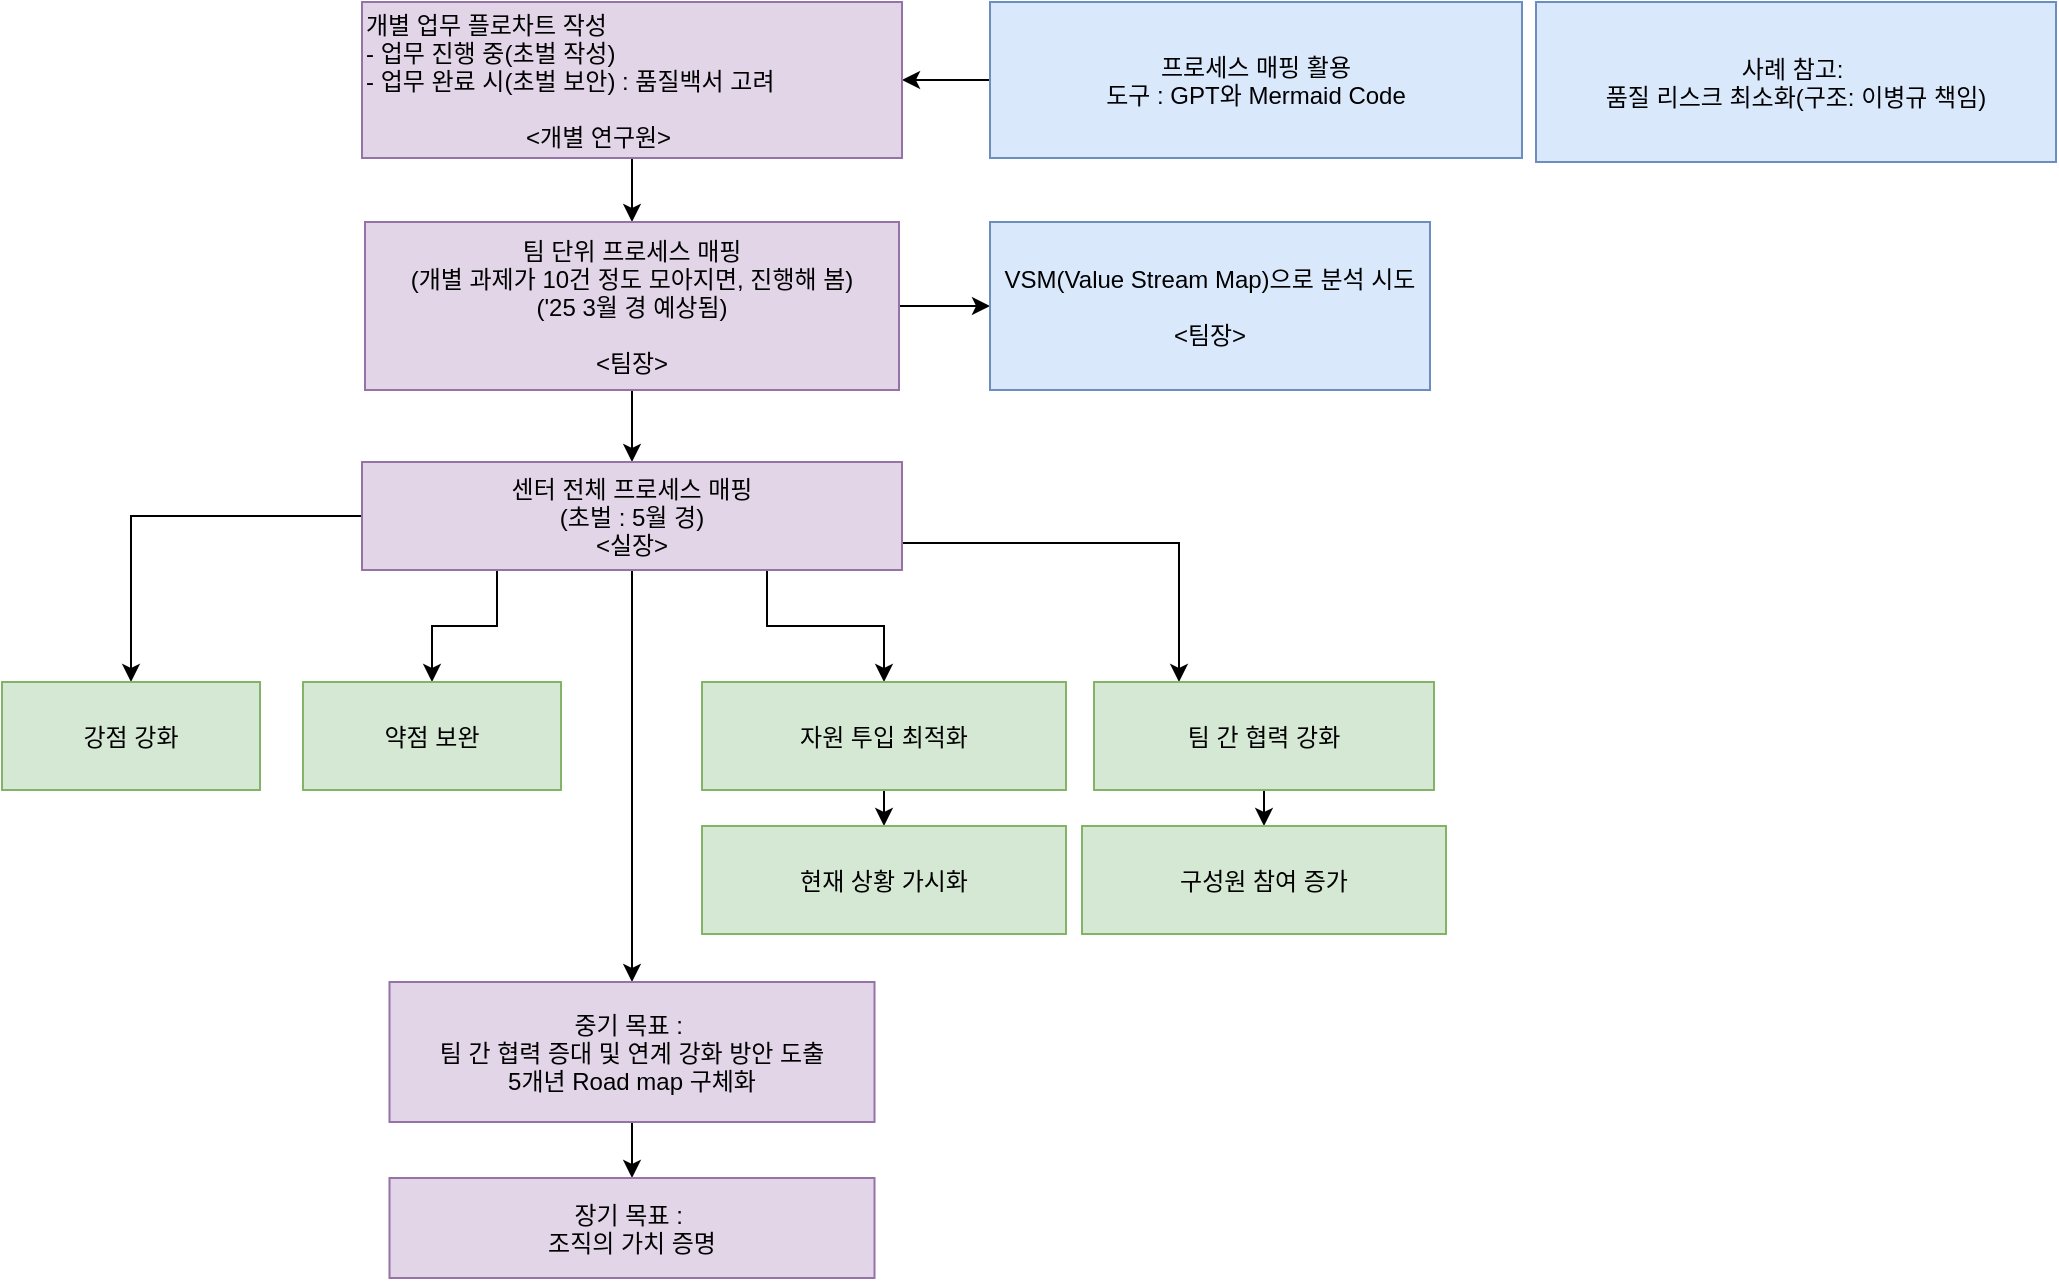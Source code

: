 <mxfile version="26.0.4">
  <diagram name="페이지-1" id="sv2N6qxOZAtlVDRyEEXY">
    <mxGraphModel dx="1434" dy="866" grid="1" gridSize="10" guides="1" tooltips="1" connect="1" arrows="1" fold="1" page="1" pageScale="1" pageWidth="827" pageHeight="1169" math="0" shadow="0">
      <root>
        <mxCell id="0" />
        <mxCell id="1" parent="0" />
        <mxCell id="cUledtLy-DvFWvWRXGEA-92" style="edgeStyle=none;rounded=0;orthogonalLoop=1;jettySize=auto;html=1;exitX=0;exitY=0.5;exitDx=0;exitDy=0;entryX=1;entryY=0.5;entryDx=0;entryDy=0;" edge="1" parent="1" source="cUledtLy-DvFWvWRXGEA-40" target="cUledtLy-DvFWvWRXGEA-41">
          <mxGeometry relative="1" as="geometry" />
        </mxCell>
        <mxCell id="cUledtLy-DvFWvWRXGEA-40" value="프로세스 매핑 활용&#xa;도구 : GPT와 Mermaid Code" style="fillColor=#dae8fc;strokeColor=#6c8ebf;" vertex="1" parent="1">
          <mxGeometry x="1074" y="340" width="266" height="78" as="geometry" />
        </mxCell>
        <mxCell id="cUledtLy-DvFWvWRXGEA-77" style="edgeStyle=orthogonalEdgeStyle;rounded=0;orthogonalLoop=1;jettySize=auto;html=1;exitX=0.5;exitY=1;exitDx=0;exitDy=0;entryX=0.5;entryY=0;entryDx=0;entryDy=0;" edge="1" parent="1" source="cUledtLy-DvFWvWRXGEA-41" target="cUledtLy-DvFWvWRXGEA-42">
          <mxGeometry relative="1" as="geometry" />
        </mxCell>
        <mxCell id="cUledtLy-DvFWvWRXGEA-41" value="개별 업무 플로차트 작성&#xa;- 업무 진행 중(초벌 작성)&#xa;- 업무 완료 시(초벌 보안) : 품질백서 고려&#xa;&#xa;                        &lt;개별 연구원&gt;" style="fillColor=#e1d5e7;strokeColor=#9673a6;align=left;" vertex="1" parent="1">
          <mxGeometry x="760" y="340" width="270" height="78" as="geometry" />
        </mxCell>
        <mxCell id="cUledtLy-DvFWvWRXGEA-78" style="edgeStyle=orthogonalEdgeStyle;rounded=0;orthogonalLoop=1;jettySize=auto;html=1;exitX=1;exitY=0.5;exitDx=0;exitDy=0;entryX=0;entryY=0.5;entryDx=0;entryDy=0;" edge="1" parent="1" source="cUledtLy-DvFWvWRXGEA-42" target="cUledtLy-DvFWvWRXGEA-51">
          <mxGeometry relative="1" as="geometry" />
        </mxCell>
        <mxCell id="cUledtLy-DvFWvWRXGEA-79" style="edgeStyle=orthogonalEdgeStyle;rounded=0;orthogonalLoop=1;jettySize=auto;html=1;exitX=0.5;exitY=1;exitDx=0;exitDy=0;" edge="1" parent="1" source="cUledtLy-DvFWvWRXGEA-42" target="cUledtLy-DvFWvWRXGEA-43">
          <mxGeometry relative="1" as="geometry" />
        </mxCell>
        <mxCell id="cUledtLy-DvFWvWRXGEA-42" value="팀 단위 프로세스 매핑&#xa;(개별 과제가 10건 정도 모아지면, 진행해 봄)&#xa;(&#39;25 3월 경 예상됨)&#xa;&#xa;&lt;팀장&gt;" style="fillColor=#e1d5e7;strokeColor=#9673a6;" vertex="1" parent="1">
          <mxGeometry x="761.5" y="450" width="267" height="84" as="geometry" />
        </mxCell>
        <mxCell id="cUledtLy-DvFWvWRXGEA-80" style="edgeStyle=orthogonalEdgeStyle;rounded=0;orthogonalLoop=1;jettySize=auto;html=1;exitX=0;exitY=0.5;exitDx=0;exitDy=0;entryX=0.5;entryY=0;entryDx=0;entryDy=0;" edge="1" parent="1" source="cUledtLy-DvFWvWRXGEA-43" target="cUledtLy-DvFWvWRXGEA-45">
          <mxGeometry relative="1" as="geometry" />
        </mxCell>
        <mxCell id="cUledtLy-DvFWvWRXGEA-81" style="edgeStyle=orthogonalEdgeStyle;rounded=0;orthogonalLoop=1;jettySize=auto;html=1;exitX=0.25;exitY=1;exitDx=0;exitDy=0;" edge="1" parent="1" source="cUledtLy-DvFWvWRXGEA-43" target="cUledtLy-DvFWvWRXGEA-46">
          <mxGeometry relative="1" as="geometry" />
        </mxCell>
        <mxCell id="cUledtLy-DvFWvWRXGEA-82" style="edgeStyle=orthogonalEdgeStyle;rounded=0;orthogonalLoop=1;jettySize=auto;html=1;exitX=0.75;exitY=1;exitDx=0;exitDy=0;" edge="1" parent="1" source="cUledtLy-DvFWvWRXGEA-43" target="cUledtLy-DvFWvWRXGEA-47">
          <mxGeometry relative="1" as="geometry" />
        </mxCell>
        <mxCell id="cUledtLy-DvFWvWRXGEA-83" style="edgeStyle=orthogonalEdgeStyle;rounded=0;orthogonalLoop=1;jettySize=auto;html=1;exitX=1;exitY=0.75;exitDx=0;exitDy=0;entryX=0.25;entryY=0;entryDx=0;entryDy=0;" edge="1" parent="1" source="cUledtLy-DvFWvWRXGEA-43" target="cUledtLy-DvFWvWRXGEA-48">
          <mxGeometry relative="1" as="geometry" />
        </mxCell>
        <mxCell id="cUledtLy-DvFWvWRXGEA-93" style="edgeStyle=none;rounded=0;orthogonalLoop=1;jettySize=auto;html=1;exitX=0.5;exitY=1;exitDx=0;exitDy=0;" edge="1" parent="1" source="cUledtLy-DvFWvWRXGEA-43" target="cUledtLy-DvFWvWRXGEA-55">
          <mxGeometry relative="1" as="geometry" />
        </mxCell>
        <mxCell id="cUledtLy-DvFWvWRXGEA-43" value="센터 전체 프로세스 매핑&#xa;(초벌 : 5월 경)&#xa;&lt;실장&gt;" style="fillColor=#e1d5e7;strokeColor=#9673a6;" vertex="1" parent="1">
          <mxGeometry x="760" y="570" width="270" height="54" as="geometry" />
        </mxCell>
        <mxCell id="cUledtLy-DvFWvWRXGEA-45" value="강점 강화" style="fillColor=#d5e8d4;strokeColor=#82b366;" vertex="1" parent="1">
          <mxGeometry x="580" y="680" width="129" height="54" as="geometry" />
        </mxCell>
        <mxCell id="cUledtLy-DvFWvWRXGEA-46" value="약점 보완" style="fillColor=#d5e8d4;strokeColor=#82b366;" vertex="1" parent="1">
          <mxGeometry x="730.5" y="680" width="129" height="54" as="geometry" />
        </mxCell>
        <mxCell id="cUledtLy-DvFWvWRXGEA-85" style="edgeStyle=orthogonalEdgeStyle;rounded=0;orthogonalLoop=1;jettySize=auto;html=1;exitX=0.5;exitY=1;exitDx=0;exitDy=0;entryX=0.5;entryY=0;entryDx=0;entryDy=0;" edge="1" parent="1" source="cUledtLy-DvFWvWRXGEA-47" target="cUledtLy-DvFWvWRXGEA-52">
          <mxGeometry relative="1" as="geometry" />
        </mxCell>
        <mxCell id="cUledtLy-DvFWvWRXGEA-47" value="자원 투입 최적화" style="fillColor=#d5e8d4;strokeColor=#82b366;" vertex="1" parent="1">
          <mxGeometry x="930" y="680" width="182" height="54" as="geometry" />
        </mxCell>
        <mxCell id="cUledtLy-DvFWvWRXGEA-86" style="edgeStyle=orthogonalEdgeStyle;rounded=0;orthogonalLoop=1;jettySize=auto;html=1;exitX=0.5;exitY=1;exitDx=0;exitDy=0;entryX=0.5;entryY=0;entryDx=0;entryDy=0;" edge="1" parent="1" source="cUledtLy-DvFWvWRXGEA-48" target="cUledtLy-DvFWvWRXGEA-53">
          <mxGeometry relative="1" as="geometry" />
        </mxCell>
        <mxCell id="cUledtLy-DvFWvWRXGEA-48" value="팀 간 협력 강화" style="fillColor=#d5e8d4;strokeColor=#82b366;" vertex="1" parent="1">
          <mxGeometry x="1126" y="680" width="170" height="54" as="geometry" />
        </mxCell>
        <mxCell id="cUledtLy-DvFWvWRXGEA-50" value="사례 참고: &#xa;품질 리스크 최소화(구조: 이병규 책임)" style="fillColor=#dae8fc;strokeColor=#6c8ebf;" vertex="1" parent="1">
          <mxGeometry x="1347" y="340" width="260" height="80" as="geometry" />
        </mxCell>
        <mxCell id="cUledtLy-DvFWvWRXGEA-51" value="VSM(Value Stream Map)으로 분석 시도&#xa;&#xa;&lt;팀장&gt;" style="fillColor=#dae8fc;strokeColor=#6c8ebf;" vertex="1" parent="1">
          <mxGeometry x="1074" y="450" width="220" height="84" as="geometry" />
        </mxCell>
        <mxCell id="cUledtLy-DvFWvWRXGEA-52" value="현재 상황 가시화" style="fillColor=#d5e8d4;strokeColor=#82b366;" vertex="1" parent="1">
          <mxGeometry x="930" y="752" width="182" height="54" as="geometry" />
        </mxCell>
        <mxCell id="cUledtLy-DvFWvWRXGEA-53" value="구성원 참여 증가" style="fillColor=#d5e8d4;strokeColor=#82b366;" vertex="1" parent="1">
          <mxGeometry x="1120" y="752" width="182" height="54" as="geometry" />
        </mxCell>
        <mxCell id="cUledtLy-DvFWvWRXGEA-89" style="edgeStyle=orthogonalEdgeStyle;rounded=0;orthogonalLoop=1;jettySize=auto;html=1;exitX=0.5;exitY=1;exitDx=0;exitDy=0;entryX=0.5;entryY=0;entryDx=0;entryDy=0;" edge="1" parent="1" source="cUledtLy-DvFWvWRXGEA-55" target="cUledtLy-DvFWvWRXGEA-56">
          <mxGeometry relative="1" as="geometry" />
        </mxCell>
        <mxCell id="cUledtLy-DvFWvWRXGEA-55" value="중기 목표 : &#xa;팀 간 협력 증대 및 연계 강화 방안 도출&#xa;5개년 Road map 구체화" style="fillColor=#e1d5e7;strokeColor=#9673a6;" vertex="1" parent="1">
          <mxGeometry x="773.75" y="830" width="242.5" height="70" as="geometry" />
        </mxCell>
        <mxCell id="cUledtLy-DvFWvWRXGEA-56" value="장기 목표 : &#xa;조직의 가치 증명" style="fillColor=#e1d5e7;strokeColor=#9673a6;" vertex="1" parent="1">
          <mxGeometry x="773.75" y="928" width="242.5" height="50" as="geometry" />
        </mxCell>
      </root>
    </mxGraphModel>
  </diagram>
</mxfile>
